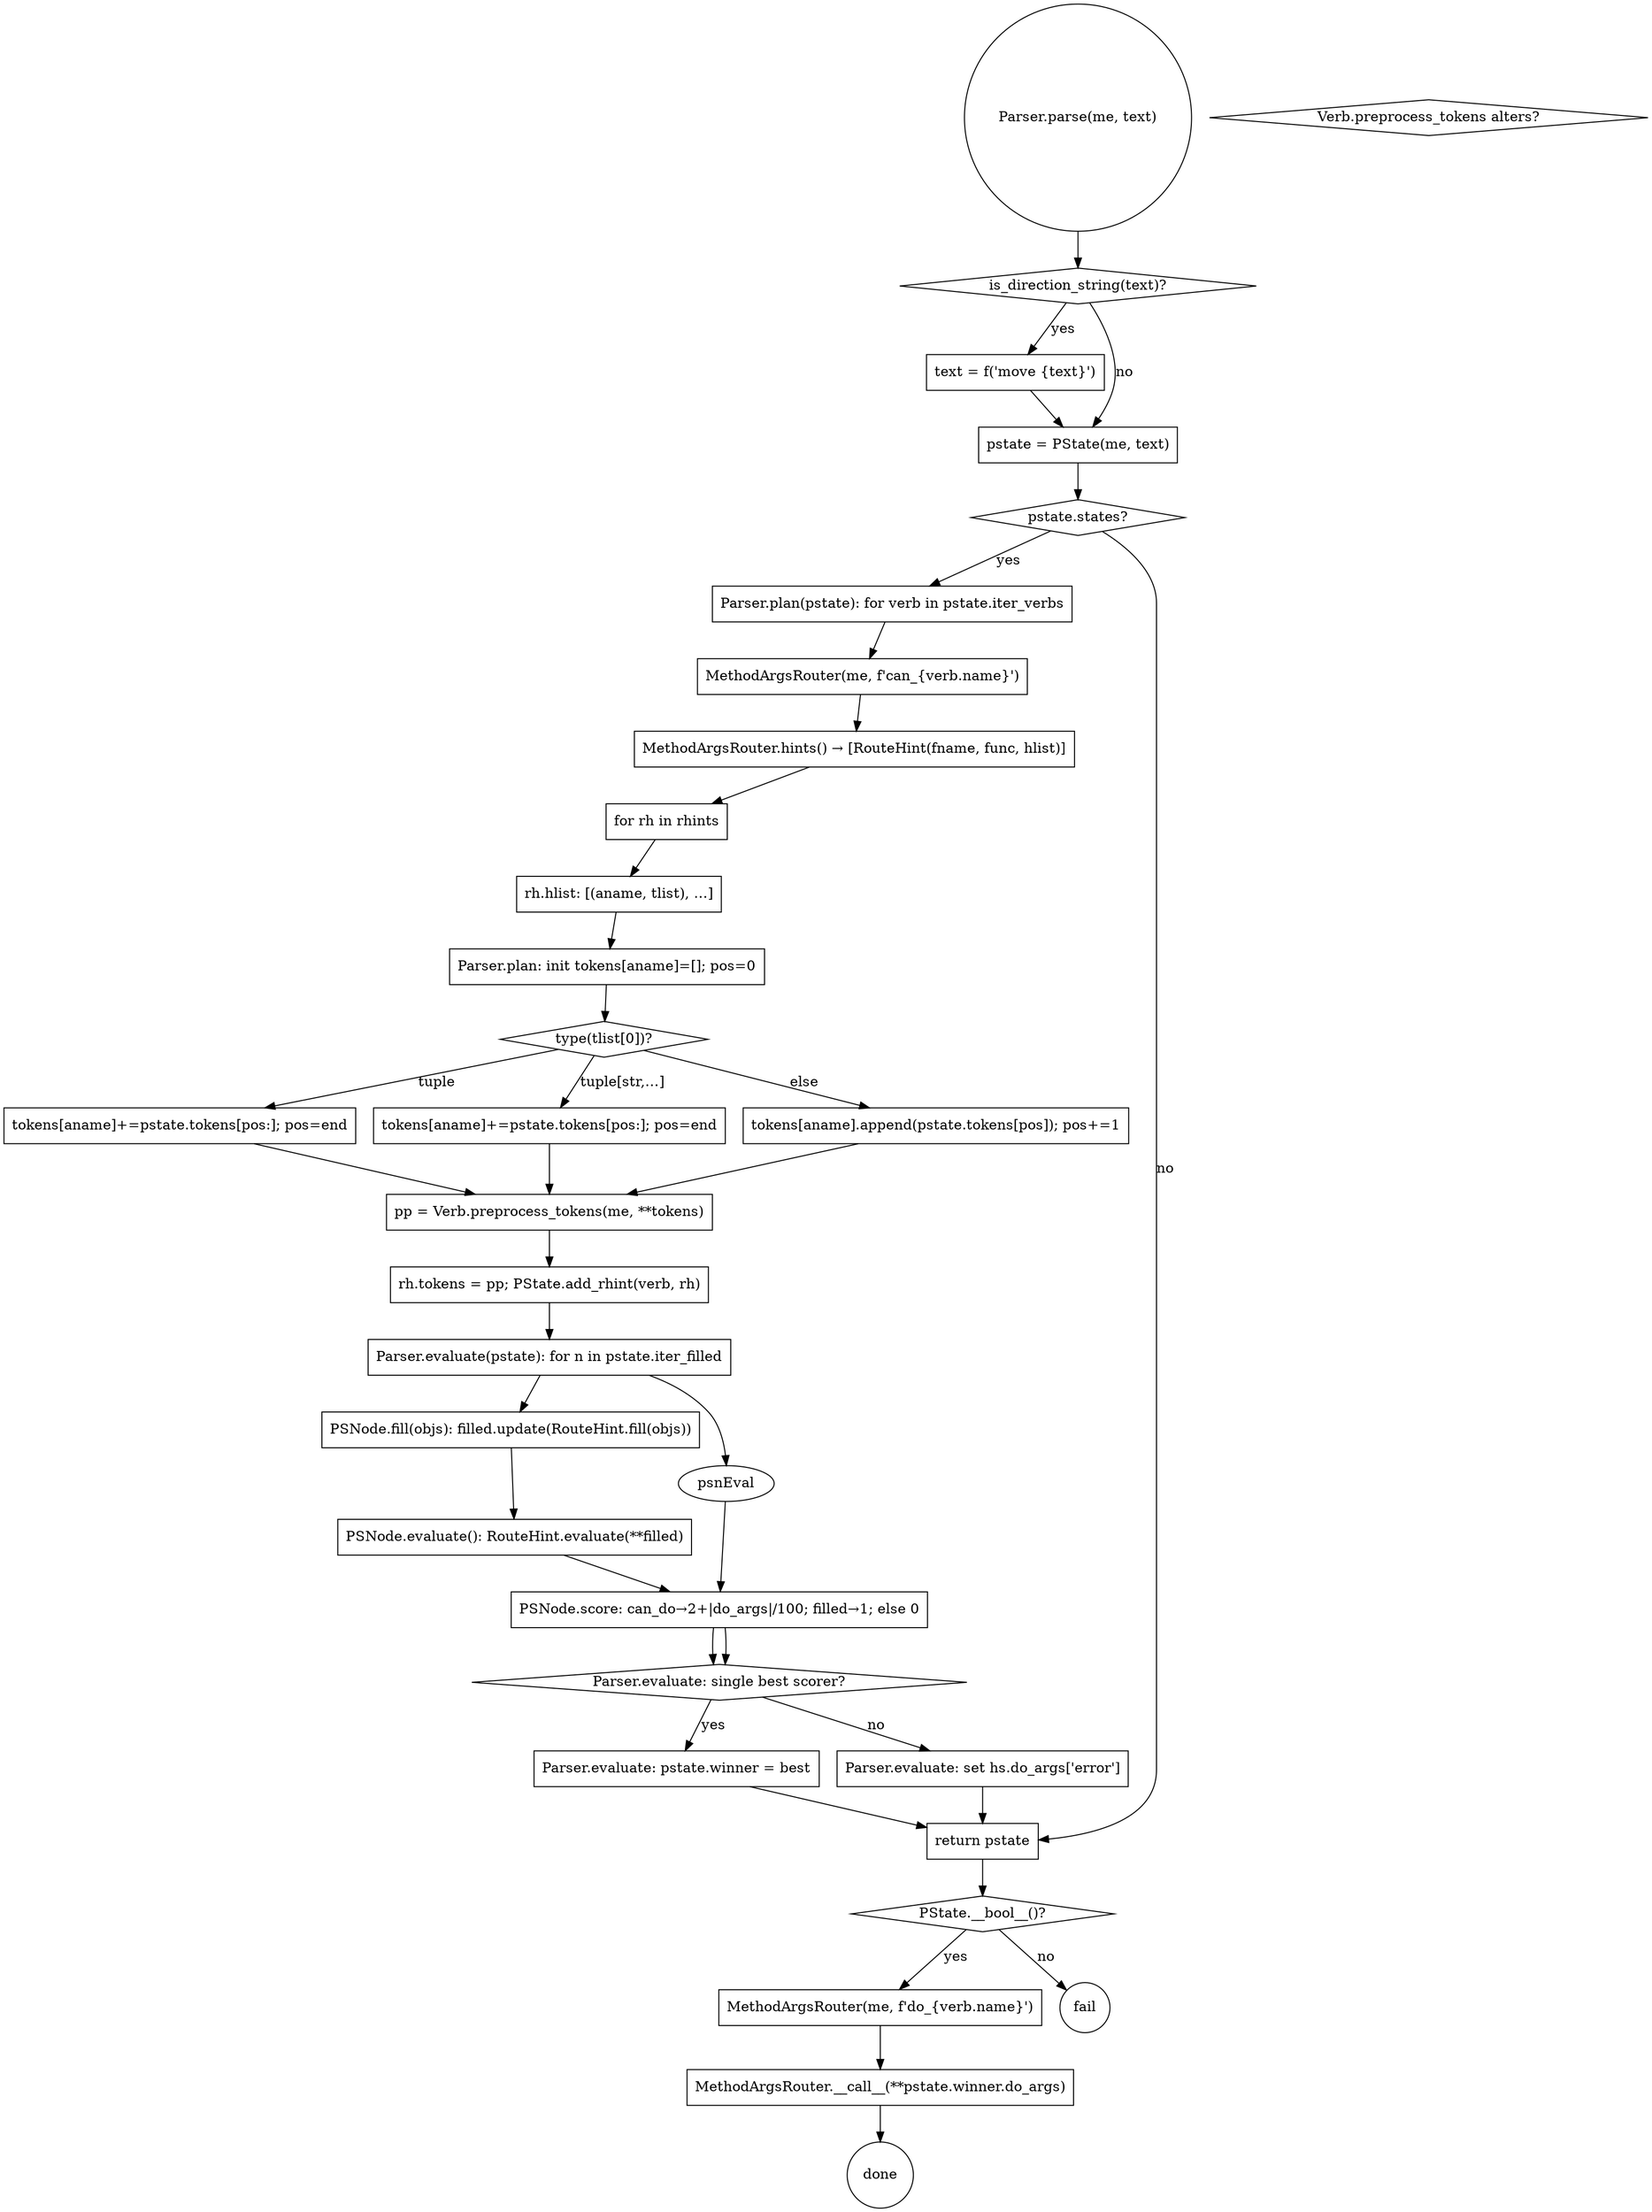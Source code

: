 digraph G {
  rankdir=TB;

  // Center on Parser.parse()
  start [shape=circle, label="Parser.parse(me, text)"];
  dirq [shape=diamond, label="is_direction_string(text)?"];
  toMoves [shape=box, label="text = f('move {text}')"];
  mkPState [shape=box, label="pstate = PState(me, text)"];
  haveStates [shape=diamond, label="pstate.states?"];

  // Planning phase
  plan [shape=box, label="Parser.plan(pstate): for verb in pstate.iter_verbs"];
  mrcan [shape=box, label="MethodArgsRouter(me, f'can_{verb.name}')"];
  rhints [shape=box, label="MethodArgsRouter.hints() → [RouteHint(fname, func, hlist)]"];
  rh_foreach [shape=box, label="for rh in rhints"];
  rh_hlist [shape=box, label="rh.hlist: [(aname, tlist), …]"];
  fillTok [shape=box, label="Parser.plan: init tokens[aname]=[]; pos=0"];
  tlistHead [shape=diamond, label="type(tlist[0])?"];
  tlist1 [shape=box, label="tokens[aname]+=pstate.tokens[pos:]; pos=end"];
  tlistEll [shape=box, label="tokens[aname]+=pstate.tokens[pos:]; pos=end"];
  tlistAtom [shape=box, label="tokens[aname].append(pstate.tokens[pos]); pos+=1"];
  ppNeeded [shape=diamond, label="Verb.preprocess_tokens alters?"];
  preprocess [shape=box, label="pp = Verb.preprocess_tokens(me, **tokens)"];
  attach [shape=box, label="rh.tokens = pp; PState.add_rhint(verb, rh)"];

  // Evaluation phase
  eval [shape=box, label="Parser.evaluate(pstate): for n in pstate.iter_filled"];
  psnFill [shape=box, label="PSNode.fill(objs): filled.update(RouteHint.fill(objs))"];
  evalCall [shape=box, label="PSNode.evaluate(): RouteHint.evaluate(**filled)"];
  score [shape=box, label="PSNode.score: can_do→2+|do_args|/100; filled→1; else 0"];
  best [shape=diamond, label="Parser.evaluate: single best scorer?"];
  setwin [shape=box, label="Parser.evaluate: pstate.winner = best"];
  ambig [shape=box, label="Parser.evaluate: set hs.do_args['error']"];
  retp [shape=box, label="return pstate"];

  // Execution (outside parse)
  truthy [shape=diamond, label="PState.__bool__()?"];
  mrdo [shape=box, label="MethodArgsRouter(me, f'do_{verb.name}')"];
  invoke [shape=box, label="MethodArgsRouter.__call__(**pstate.winner.do_args)"];
  ok [shape=circle, label="done"];
  fail [shape=circle, label="fail"];

  start -> dirq;
  dirq -> toMoves [label="yes"];
  dirq -> mkPState [label="no"];
  toMoves -> mkPState;
  mkPState -> haveStates;
  haveStates -> retp [label="no"];
  haveStates -> plan [label="yes"];

  plan -> mrcan -> rhints -> rh_foreach -> rh_hlist -> fillTok -> tlistHead;
  tlistHead -> tlist1 [label="tuple"];
  tlistHead -> tlistEll [label="tuple[str,…]"];
  tlistHead -> tlistAtom [label="else"];
  tlist1 -> preprocess;
  tlistEll -> preprocess;
  tlistAtom -> preprocess;
  preprocess -> attach;
  attach -> eval;
  eval -> psnFill -> evalCall -> score -> best;
  eval -> psnEval -> score -> best;
  best -> setwin [label="yes"];
  best -> ambig [label="no"];
  setwin -> retp;
  ambig -> retp;

  // after parse returns
  retp -> truthy;
  truthy -> mrdo [label="yes"];
  truthy -> fail [label="no"];
  mrdo -> invoke -> ok;
}
